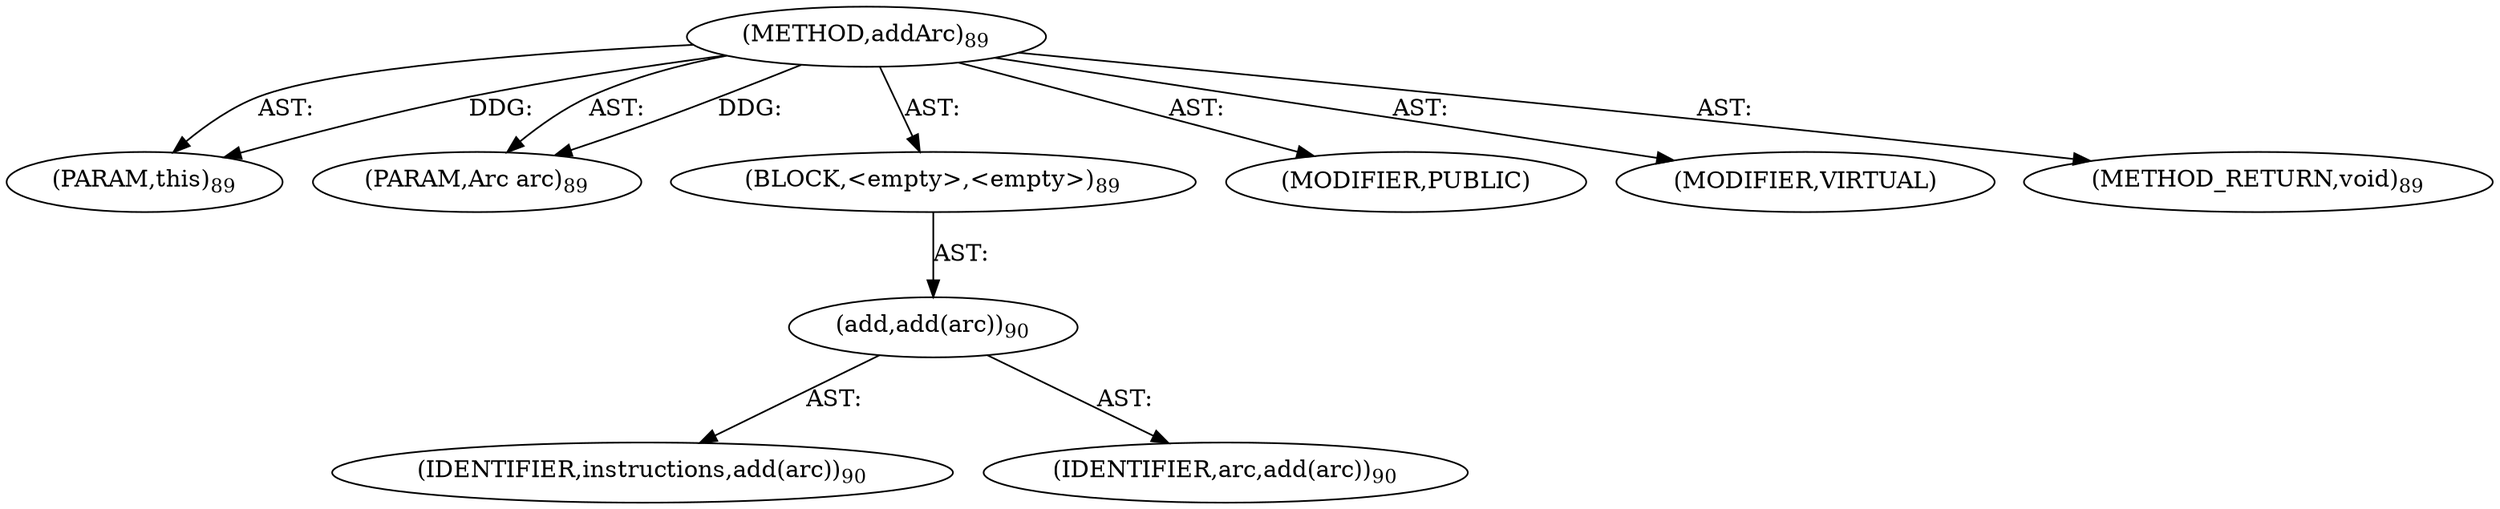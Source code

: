 digraph "addArc" {  
"111669149701" [label = <(METHOD,addArc)<SUB>89</SUB>> ]
"115964117003" [label = <(PARAM,this)<SUB>89</SUB>> ]
"115964117004" [label = <(PARAM,Arc arc)<SUB>89</SUB>> ]
"25769803781" [label = <(BLOCK,&lt;empty&gt;,&lt;empty&gt;)<SUB>89</SUB>> ]
"30064771079" [label = <(add,add(arc))<SUB>90</SUB>> ]
"68719476748" [label = <(IDENTIFIER,instructions,add(arc))<SUB>90</SUB>> ]
"68719476749" [label = <(IDENTIFIER,arc,add(arc))<SUB>90</SUB>> ]
"133143986188" [label = <(MODIFIER,PUBLIC)> ]
"133143986189" [label = <(MODIFIER,VIRTUAL)> ]
"128849018885" [label = <(METHOD_RETURN,void)<SUB>89</SUB>> ]
  "111669149701" -> "115964117003"  [ label = "AST: "] 
  "111669149701" -> "115964117004"  [ label = "AST: "] 
  "111669149701" -> "25769803781"  [ label = "AST: "] 
  "111669149701" -> "133143986188"  [ label = "AST: "] 
  "111669149701" -> "133143986189"  [ label = "AST: "] 
  "111669149701" -> "128849018885"  [ label = "AST: "] 
  "25769803781" -> "30064771079"  [ label = "AST: "] 
  "30064771079" -> "68719476748"  [ label = "AST: "] 
  "30064771079" -> "68719476749"  [ label = "AST: "] 
  "111669149701" -> "115964117003"  [ label = "DDG: "] 
  "111669149701" -> "115964117004"  [ label = "DDG: "] 
}
